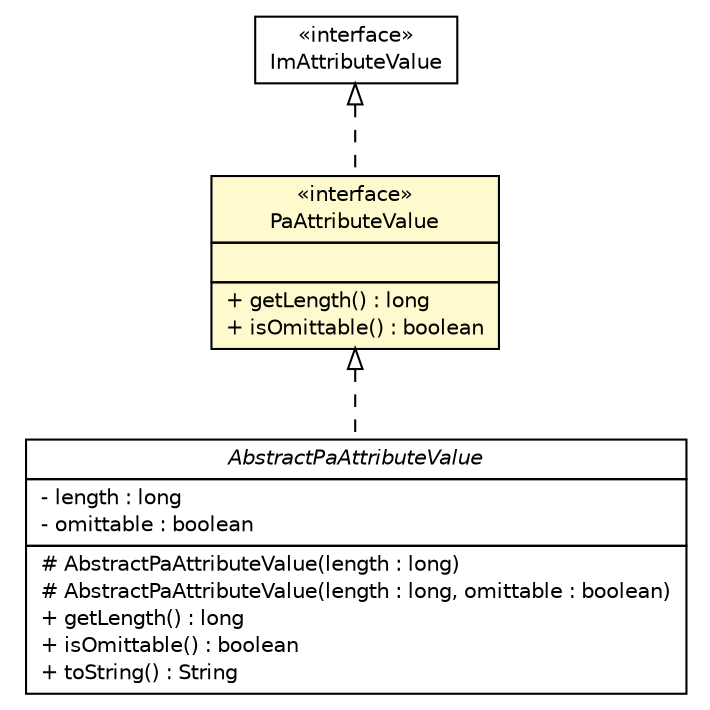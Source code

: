 #!/usr/local/bin/dot
#
# Class diagram 
# Generated by UMLGraph version R5_6 (http://www.umlgraph.org/)
#

digraph G {
	edge [fontname="Helvetica",fontsize=10,labelfontname="Helvetica",labelfontsize=10];
	node [fontname="Helvetica",fontsize=10,shape=plaintext];
	nodesep=0.25;
	ranksep=0.5;
	// de.hsbremen.tc.tnc.message.m.attribute.ImAttributeValue
	c64570 [label=<<table title="de.hsbremen.tc.tnc.message.m.attribute.ImAttributeValue" border="0" cellborder="1" cellspacing="0" cellpadding="2" port="p" href="../../../../../de/hsbremen/tc/tnc/message/m/attribute/ImAttributeValue.html">
		<tr><td><table border="0" cellspacing="0" cellpadding="1">
<tr><td align="center" balign="center"> &#171;interface&#187; </td></tr>
<tr><td align="center" balign="center"> ImAttributeValue </td></tr>
		</table></td></tr>
		</table>>, URL="../../../../../de/hsbremen/tc/tnc/message/m/attribute/ImAttributeValue.html", fontname="Helvetica", fontcolor="black", fontsize=10.0];
	// org.ietf.nea.pa.attribute.PaAttributeValue
	c64780 [label=<<table title="org.ietf.nea.pa.attribute.PaAttributeValue" border="0" cellborder="1" cellspacing="0" cellpadding="2" port="p" bgcolor="lemonChiffon" href="./PaAttributeValue.html">
		<tr><td><table border="0" cellspacing="0" cellpadding="1">
<tr><td align="center" balign="center"> &#171;interface&#187; </td></tr>
<tr><td align="center" balign="center"> PaAttributeValue </td></tr>
		</table></td></tr>
		<tr><td><table border="0" cellspacing="0" cellpadding="1">
<tr><td align="left" balign="left">  </td></tr>
		</table></td></tr>
		<tr><td><table border="0" cellspacing="0" cellpadding="1">
<tr><td align="left" balign="left"> + getLength() : long </td></tr>
<tr><td align="left" balign="left"> + isOmittable() : boolean </td></tr>
		</table></td></tr>
		</table>>, URL="./PaAttributeValue.html", fontname="Helvetica", fontcolor="black", fontsize=10.0];
	// org.ietf.nea.pa.attribute.AbstractPaAttributeValue
	c64795 [label=<<table title="org.ietf.nea.pa.attribute.AbstractPaAttributeValue" border="0" cellborder="1" cellspacing="0" cellpadding="2" port="p" href="./AbstractPaAttributeValue.html">
		<tr><td><table border="0" cellspacing="0" cellpadding="1">
<tr><td align="center" balign="center"><font face="Helvetica-Oblique"> AbstractPaAttributeValue </font></td></tr>
		</table></td></tr>
		<tr><td><table border="0" cellspacing="0" cellpadding="1">
<tr><td align="left" balign="left"> - length : long </td></tr>
<tr><td align="left" balign="left"> - omittable : boolean </td></tr>
		</table></td></tr>
		<tr><td><table border="0" cellspacing="0" cellpadding="1">
<tr><td align="left" balign="left"> # AbstractPaAttributeValue(length : long) </td></tr>
<tr><td align="left" balign="left"> # AbstractPaAttributeValue(length : long, omittable : boolean) </td></tr>
<tr><td align="left" balign="left"> + getLength() : long </td></tr>
<tr><td align="left" balign="left"> + isOmittable() : boolean </td></tr>
<tr><td align="left" balign="left"> + toString() : String </td></tr>
		</table></td></tr>
		</table>>, URL="./AbstractPaAttributeValue.html", fontname="Helvetica", fontcolor="black", fontsize=10.0];
	//org.ietf.nea.pa.attribute.PaAttributeValue implements de.hsbremen.tc.tnc.message.m.attribute.ImAttributeValue
	c64570:p -> c64780:p [dir=back,arrowtail=empty,style=dashed];
	//org.ietf.nea.pa.attribute.AbstractPaAttributeValue implements org.ietf.nea.pa.attribute.PaAttributeValue
	c64780:p -> c64795:p [dir=back,arrowtail=empty,style=dashed];
}


